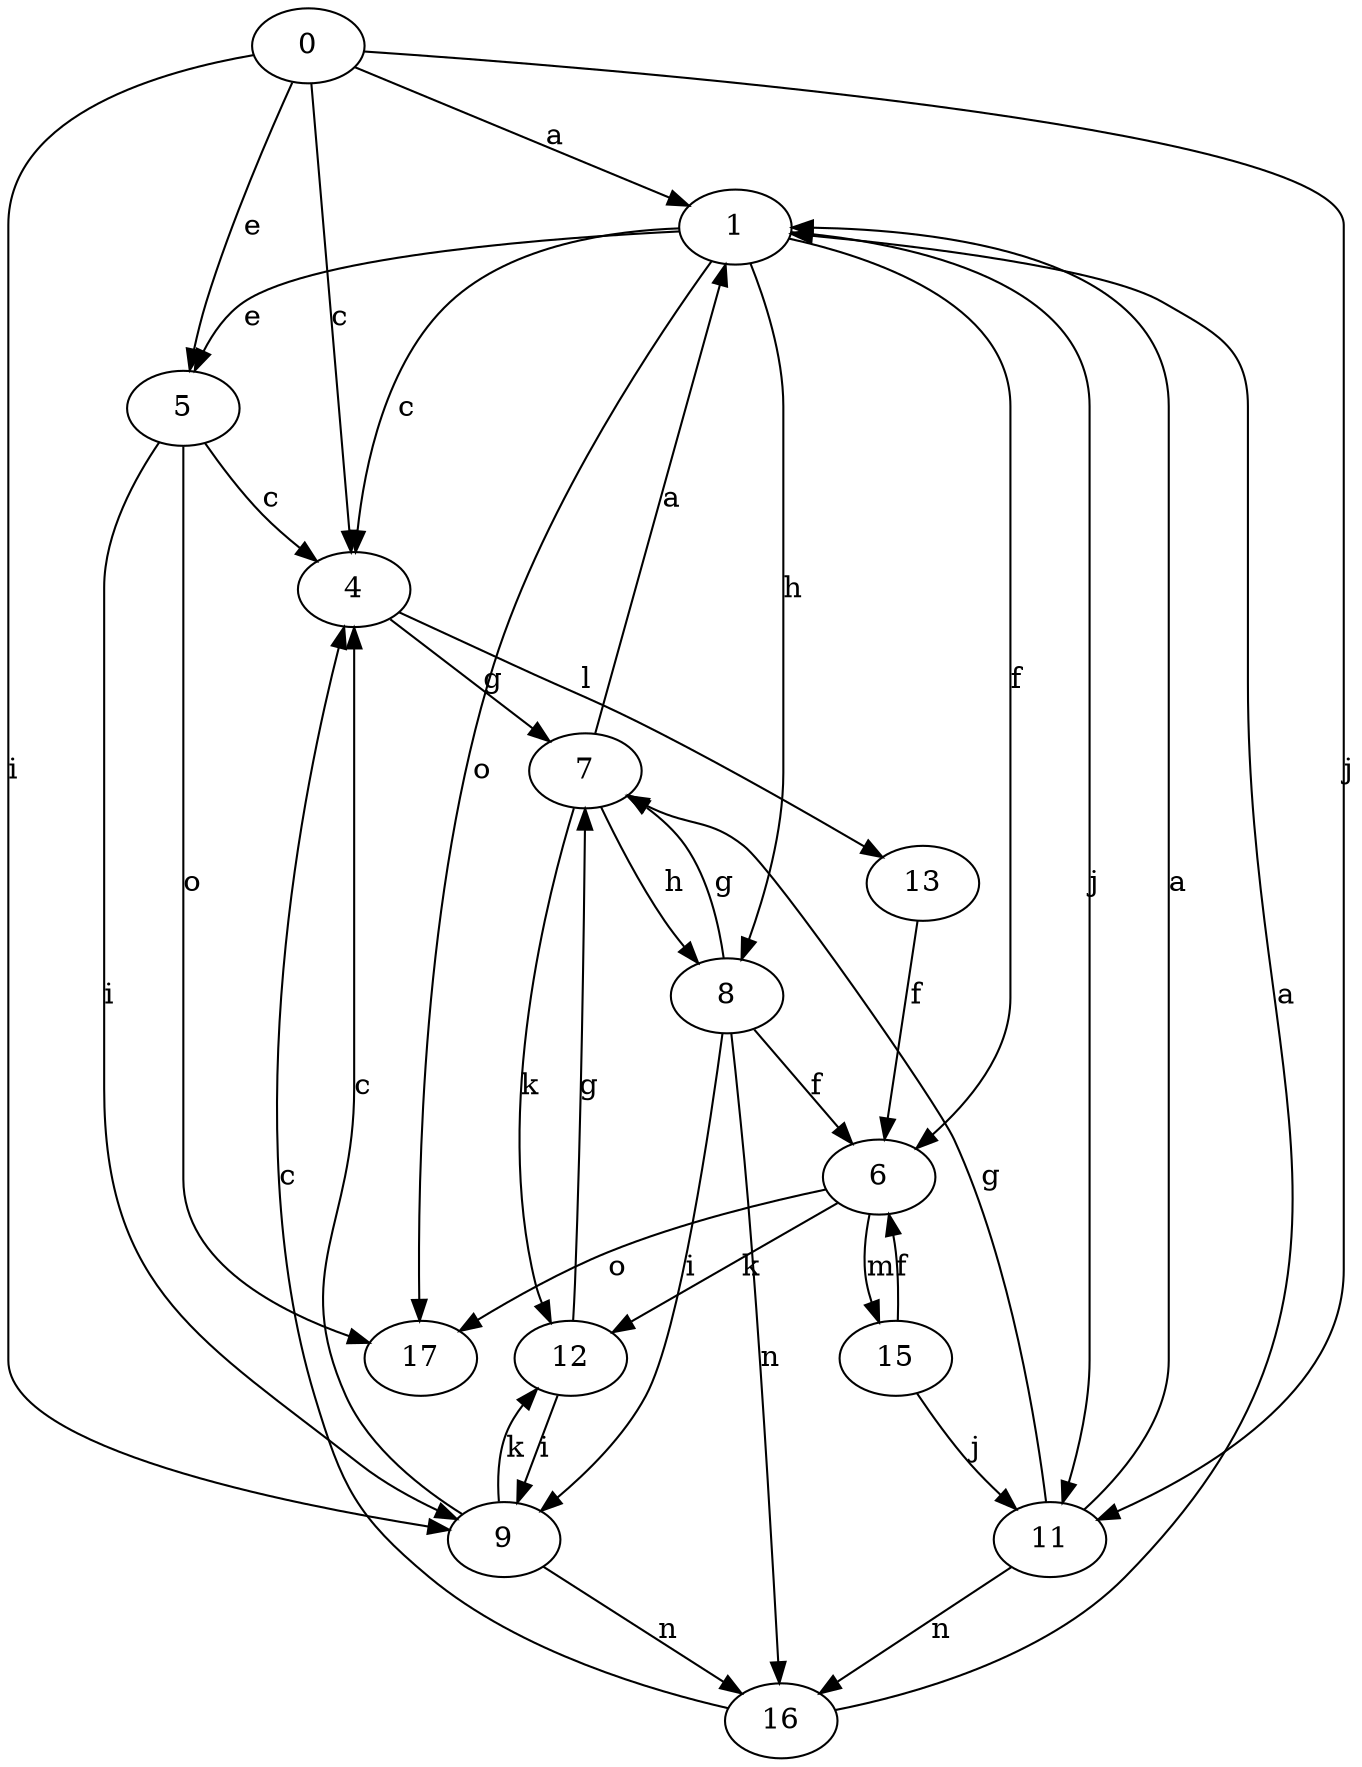 strict digraph  {
0;
1;
4;
5;
6;
7;
8;
9;
11;
12;
13;
15;
16;
17;
0 -> 1  [label=a];
0 -> 4  [label=c];
0 -> 5  [label=e];
0 -> 9  [label=i];
0 -> 11  [label=j];
1 -> 4  [label=c];
1 -> 5  [label=e];
1 -> 6  [label=f];
1 -> 8  [label=h];
1 -> 11  [label=j];
1 -> 17  [label=o];
4 -> 7  [label=g];
4 -> 13  [label=l];
5 -> 4  [label=c];
5 -> 9  [label=i];
5 -> 17  [label=o];
6 -> 12  [label=k];
6 -> 15  [label=m];
6 -> 17  [label=o];
7 -> 1  [label=a];
7 -> 8  [label=h];
7 -> 12  [label=k];
8 -> 6  [label=f];
8 -> 7  [label=g];
8 -> 9  [label=i];
8 -> 16  [label=n];
9 -> 4  [label=c];
9 -> 12  [label=k];
9 -> 16  [label=n];
11 -> 1  [label=a];
11 -> 7  [label=g];
11 -> 16  [label=n];
12 -> 7  [label=g];
12 -> 9  [label=i];
13 -> 6  [label=f];
15 -> 6  [label=f];
15 -> 11  [label=j];
16 -> 1  [label=a];
16 -> 4  [label=c];
}
